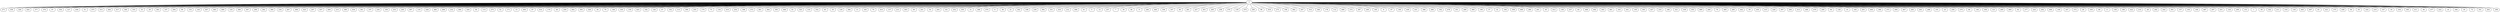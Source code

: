 graph G {
  0 -- 271;
  0 -- 456;
  0 -- 426;
  0 -- 420;
  0 -- 377;
  0 -- 370;
  0 -- 97;
  0 -- 354;
  0 -- 127;
  0 -- 458;
  0 -- 51;
  0 -- 475;
  0 -- 315;
  0 -- 444;
  0 -- 417;
  0 -- 340;
  0 -- 103;
  0 -- 33;
  0 -- 29;
  0 -- 363;
  0 -- 107;
  0 -- 294;
  0 -- 99;
  0 -- 153;
  0 -- 145;
  0 -- 447;
  0 -- 463;
  0 -- 400;
  0 -- 125;
  0 -- 369;
  0 -- 367;
  0 -- 290;
  0 -- 262;
  0 -- 380;
  0 -- 234;
  0 -- 267;
  0 -- 498;
  0 -- 423;
  0 -- 207;
  0 -- 437;
  0 -- 409;
  0 -- 215;
  0 -- 389;
  0 -- 434;
  0 -- 361;
  0 -- 197;
  0 -- 230;
  0 -- 109;
  0 -- 253;
  0 -- 245;
  0 -- 497;
  0 -- 135;
  0 -- 428;
  0 -- 480;
  0 -- 268;
  0 -- 232;
  0 -- 484;
  0 -- 329;
  0 -- 58;
  0 -- 115;
  0 -- 275;
  0 -- 52;
  0 -- 171;
  0 -- 15;
  0 -- 493;
  0 -- 87;
  0 -- 414;
  0 -- 179;
  0 -- 48;
  0 -- 259;
  0 -- 402;
  0 -- 393;
  0 -- 328;
  0 -- 38;
  0 -- 79;
  0 -- 148;
  0 -- 330;
  0 -- 159;
  0 -- 425;
  0 -- 182;
  0 -- 126;
  0 -- 47;
  0 -- 102;
  0 -- 113;
  0 -- 390;
  0 -- 255;
  0 -- 170;
  0 -- 75;
  0 -- 134;
  0 -- 419;
  0 -- 254;
  0 -- 188;
  0 -- 472;
  0 -- 461;
  0 -- 364;
  0 -- 395;
  0 -- 446;
  0 -- 61;
  0 -- 323;
  0 -- 133;
  0 -- 352;
  0 -- 45;
  0 -- 35;
  0 -- 129;
  0 -- 384;
  0 -- 13;
  0 -- 165;
  0 -- 70;
  0 -- 410;
  0 -- 137;
  0 -- 213;
  0 -- 403;
  0 -- 69;
  0 -- 241;
  0 -- 54;
  0 -- 293;
  0 -- 141;
  0 -- 252;
  0 -- 355;
  0 -- 31;
  0 -- 368;
  0 -- 470;
  0 -- 6;
  0 -- 36;
  0 -- 21;
  0 -- 342;
  0 -- 108;
  0 -- 239;
  0 -- 392;
  0 -- 331;
  0 -- 433;
  0 -- 212;
  0 -- 496;
  0 -- 41;
  0 -- 5;
  0 -- 12;
  0 -- 257;
  0 -- 7;
  0 -- 30;
  0 -- 46;
  0 -- 9;
  0 -- 246;
  0 -- 440;
  0 -- 336;
  0 -- 167;
  0 -- 60;
  0 -- 281;
  0 -- 227;
  0 -- 451;
  0 -- 265;
  0 -- 258;
  0 -- 374;
  0 -- 139;
  0 -- 474;
  0 -- 240;
  0 -- 96;
  0 -- 418;
  0 -- 273;
  0 -- 196;
  0 -- 482;
  0 -- 247;
  0 -- 314;
  0 -- 346;
  0 -- 178;
  0 -- 112;
  0 -- 408;
  0 -- 272;
  0 -- 387;
  0 -- 249;
  0 -- 185;
  0 -- 8;
  0 -- 67;
  0 -- 140;
  0 -- 439;
  0 -- 431;
  0 -- 386;
  0 -- 266;
  0 -- 192;
  0 -- 478;
  0 -- 351;
  0 -- 289;
  0 -- 360;
  0 -- 190;
  0 -- 57;
  0 -- 32;
  0 -- 194;
  0 -- 358;
  0 -- 466;
  0 -- 280;
  0 -- 291;
  0 -- 65;
  0 -- 412;
  0 -- 138;
  0 -- 237;
  0 -- 64;
  0 -- 468;
  0 -- 492;
  0 -- 343;
  0 -- 481;
  0 -- 163;
  0 -- 441;
  0 -- 195;
  0 -- 303;
  0 -- 427;
  0 -- 233;
  0 -- 186;
  0 -- 321;
  0 -- 339;
  0 -- 353;
  0 -- 489;
  0 -- 260;
  0 -- 76;
  0 -- 485;
  0 -- 285;
  0 -- 442;
  0 -- 59;
  0 -- 450;
  0 -- 415;
  0 -- 228;
  0 -- 397;
  0 -- 206;
  0 -- 413;
  0 -- 488;
  0 -- 479;
  0 -- 200;
  0 -- 94;
  0 -- 128;
  0 -- 10;
  0 -- 183;
  0 -- 201;
  0 -- 464;
  0 -- 366;
  0 -- 373;
  0 -- 494;
  0 -- 467;
  0 -- 283;
  0 -- 263;
  0 -- 288;
  0 -- 191;
  0 -- 23;
  0 -- 256;
  0 -- 270;
  0 -- 66;
  0 -- 146;
  0 -- 356;
  0 -- 121;
  0 -- 269;
  0 -- 469;
  0 -- 92;
  0 -- 277;
  0 -- 224;
  0 -- 292;
  0 -- 406;
  0 -- 100;
  0 -- 347;
  0 -- 372;
  0 -- 26;
  0 -- 359;
  0 -- 88;
  0 -- 11;
  0 -- 158;
  0 -- 180;
  0 -- 422;
  0 -- 214;
  0 -- 28;
  0 -- 282;
  0 -- 242;
  0 -- 391;
  0 -- 157;
  0 -- 193;
  0 -- 166;
  0 -- 487;
  0 -- 297;
  0 -- 251;
  0 -- 124;
  0 -- 299;
  0 -- 151;
  0 -- 1;
  0 -- 50;
  0 -- 322;
  0 -- 211;
  0 -- 316;
  0 -- 130;
  0 -- 445;
  0 -- 407;
  0 -- 81;
  0 -- 421;
  0 -- 375;
  0 -- 438;
  0 -- 56;
  0 -- 93;
  0 -- 324;
  0 -- 219;
  0 -- 147;
  0 -- 16;
  0 -- 334;
  0 -- 365;
  0 -- 411;
  0 -- 90;
  0 -- 477;
  0 -- 222;
  0 -- 18;
  0 -- 306;
  0 -- 39;
  0 -- 72;
  0 -- 341;
  0 -- 264;
  0 -- 298;
}